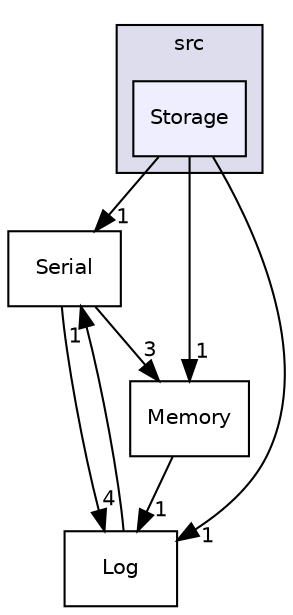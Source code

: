 digraph "VortexEngine/src/Storage" {
  bgcolor=transparent;
  compound=true
  node [ fontsize="10", fontname="Helvetica"];
  edge [ labelfontsize="10", labelfontname="Helvetica"];
  subgraph clusterdir_df02266255841645c523fab960c9ed1d {
    graph [ bgcolor="#ddddee", pencolor="black", label="src" fontname="Helvetica", fontsize="10", URL="dir_df02266255841645c523fab960c9ed1d.html"]
  dir_61b212e579fd471c490a116dc3a4c8cf [shape=box, label="Storage", style="filled", fillcolor="#eeeeff", pencolor="black", URL="dir_61b212e579fd471c490a116dc3a4c8cf.html"];
  }
  dir_cabf3d63e98569a74ecb960b83c4a15b [shape=box label="Serial" URL="dir_cabf3d63e98569a74ecb960b83c4a15b.html"];
  dir_9a5c88f87170865d940dc95c76676edb [shape=box label="Log" URL="dir_9a5c88f87170865d940dc95c76676edb.html"];
  dir_7e29431de6169dbb5f5ee7a990ed2b16 [shape=box label="Memory" URL="dir_7e29431de6169dbb5f5ee7a990ed2b16.html"];
  dir_cabf3d63e98569a74ecb960b83c4a15b->dir_9a5c88f87170865d940dc95c76676edb [headlabel="4", labeldistance=1.5 headhref="dir_000015_000005.html"];
  dir_cabf3d63e98569a74ecb960b83c4a15b->dir_7e29431de6169dbb5f5ee7a990ed2b16 [headlabel="3", labeldistance=1.5 headhref="dir_000015_000006.html"];
  dir_61b212e579fd471c490a116dc3a4c8cf->dir_cabf3d63e98569a74ecb960b83c4a15b [headlabel="1", labeldistance=1.5 headhref="dir_000016_000015.html"];
  dir_61b212e579fd471c490a116dc3a4c8cf->dir_9a5c88f87170865d940dc95c76676edb [headlabel="1", labeldistance=1.5 headhref="dir_000016_000005.html"];
  dir_61b212e579fd471c490a116dc3a4c8cf->dir_7e29431de6169dbb5f5ee7a990ed2b16 [headlabel="1", labeldistance=1.5 headhref="dir_000016_000006.html"];
  dir_9a5c88f87170865d940dc95c76676edb->dir_cabf3d63e98569a74ecb960b83c4a15b [headlabel="1", labeldistance=1.5 headhref="dir_000005_000015.html"];
  dir_7e29431de6169dbb5f5ee7a990ed2b16->dir_9a5c88f87170865d940dc95c76676edb [headlabel="1", labeldistance=1.5 headhref="dir_000006_000005.html"];
}
